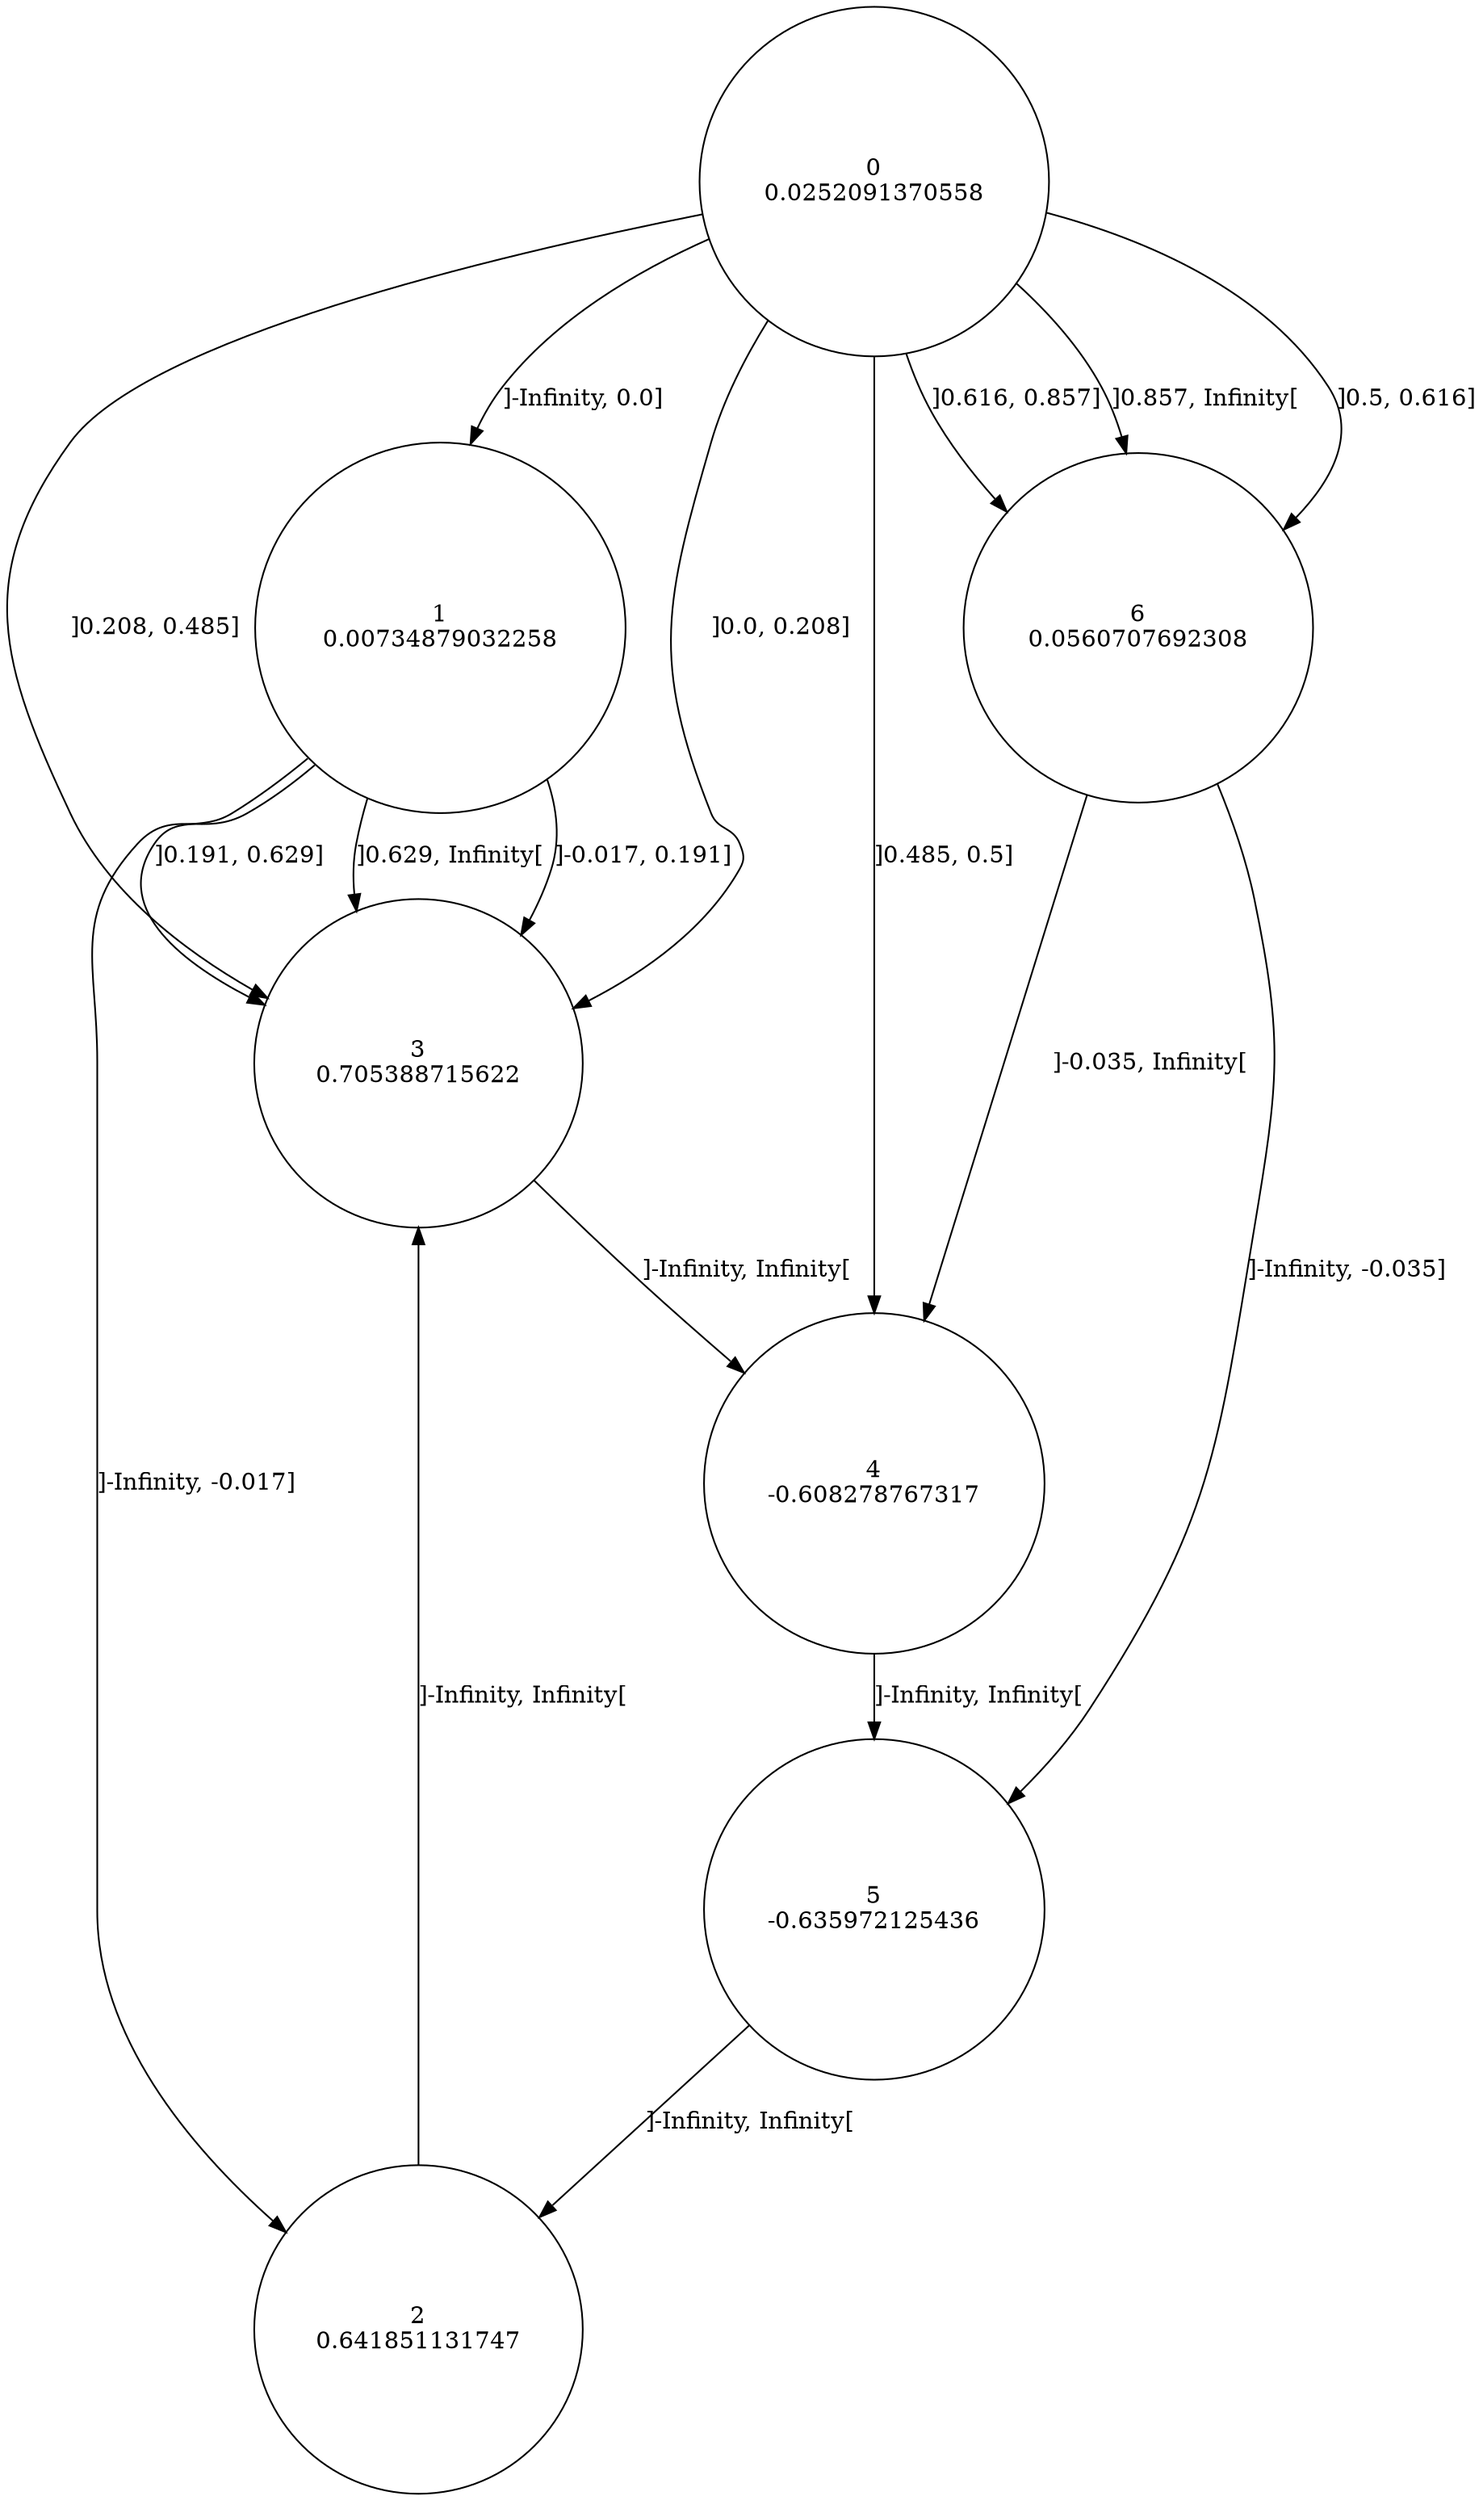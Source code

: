 digraph a {
0 [shape=circle, label="0\n0.0252091370558"];
	0 -> 1 [label="]-Infinity, 0.0]"];
	0 -> 3 [label="]0.0, 0.208]"];
	0 -> 3 [label="]0.208, 0.485]"];
	0 -> 4 [label="]0.485, 0.5]"];
	0 -> 6 [label="]0.5, 0.616]"];
	0 -> 6 [label="]0.616, 0.857]"];
	0 -> 6 [label="]0.857, Infinity["];
1 [shape=circle, label="1\n0.00734879032258"];
	1 -> 2 [label="]-Infinity, -0.017]"];
	1 -> 3 [label="]-0.017, 0.191]"];
	1 -> 3 [label="]0.191, 0.629]"];
	1 -> 3 [label="]0.629, Infinity["];
2 [shape=circle, label="2\n0.641851131747"];
	2 -> 3 [label="]-Infinity, Infinity["];
3 [shape=circle, label="3\n0.705388715622"];
	3 -> 4 [label="]-Infinity, Infinity["];
4 [shape=circle, label="4\n-0.608278767317"];
	4 -> 5 [label="]-Infinity, Infinity["];
5 [shape=circle, label="5\n-0.635972125436"];
	5 -> 2 [label="]-Infinity, Infinity["];
6 [shape=circle, label="6\n0.0560707692308"];
	6 -> 5 [label="]-Infinity, -0.035]"];
	6 -> 4 [label="]-0.035, Infinity["];
}